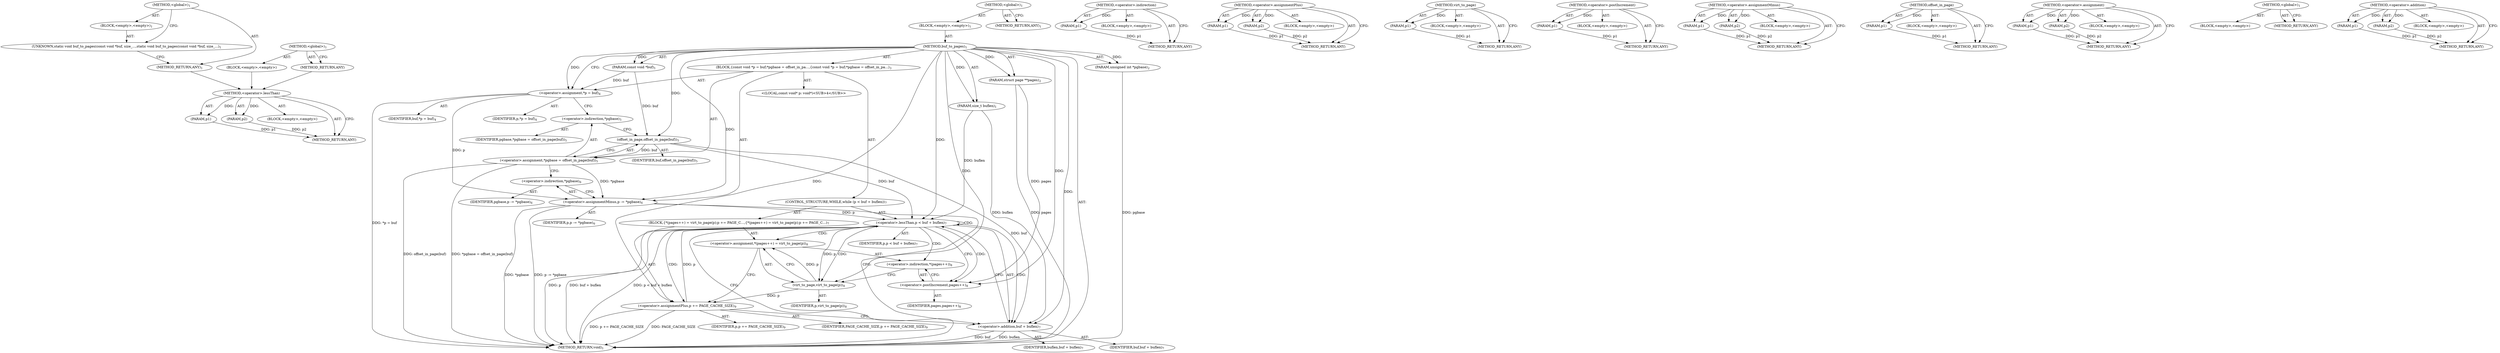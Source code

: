 digraph "&lt;global&gt;" {
vulnerable_84 [label=<(METHOD,&lt;operator&gt;.lessThan)>];
vulnerable_85 [label=<(PARAM,p1)>];
vulnerable_86 [label=<(PARAM,p2)>];
vulnerable_87 [label=<(BLOCK,&lt;empty&gt;,&lt;empty&gt;)>];
vulnerable_88 [label=<(METHOD_RETURN,ANY)>];
vulnerable_6 [label=<(METHOD,&lt;global&gt;)<SUB>1</SUB>>];
vulnerable_7 [label=<(BLOCK,&lt;empty&gt;,&lt;empty&gt;)<SUB>1</SUB>>];
vulnerable_8 [label=<(METHOD,buf_to_pages)<SUB>1</SUB>>];
vulnerable_9 [label=<(PARAM,const void *buf)<SUB>1</SUB>>];
vulnerable_10 [label=<(PARAM,size_t buflen)<SUB>1</SUB>>];
vulnerable_11 [label=<(PARAM,struct page **pages)<SUB>2</SUB>>];
vulnerable_12 [label=<(PARAM,unsigned int *pgbase)<SUB>2</SUB>>];
vulnerable_13 [label=<(BLOCK,{
	const void *p = buf;
	*pgbase = offset_in_pa...,{
	const void *p = buf;
	*pgbase = offset_in_pa...)<SUB>3</SUB>>];
vulnerable_14 [label="<(LOCAL,const void* p: void*)<SUB>4</SUB>>"];
vulnerable_15 [label=<(&lt;operator&gt;.assignment,*p = buf)<SUB>4</SUB>>];
vulnerable_16 [label=<(IDENTIFIER,p,*p = buf)<SUB>4</SUB>>];
vulnerable_17 [label=<(IDENTIFIER,buf,*p = buf)<SUB>4</SUB>>];
vulnerable_18 [label=<(&lt;operator&gt;.assignment,*pgbase = offset_in_page(buf))<SUB>5</SUB>>];
vulnerable_19 [label=<(&lt;operator&gt;.indirection,*pgbase)<SUB>5</SUB>>];
vulnerable_20 [label=<(IDENTIFIER,pgbase,*pgbase = offset_in_page(buf))<SUB>5</SUB>>];
vulnerable_21 [label=<(offset_in_page,offset_in_page(buf))<SUB>5</SUB>>];
vulnerable_22 [label=<(IDENTIFIER,buf,offset_in_page(buf))<SUB>5</SUB>>];
vulnerable_23 [label=<(&lt;operator&gt;.assignmentMinus,p -= *pgbase)<SUB>6</SUB>>];
vulnerable_24 [label=<(IDENTIFIER,p,p -= *pgbase)<SUB>6</SUB>>];
vulnerable_25 [label=<(&lt;operator&gt;.indirection,*pgbase)<SUB>6</SUB>>];
vulnerable_26 [label=<(IDENTIFIER,pgbase,p -= *pgbase)<SUB>6</SUB>>];
vulnerable_27 [label=<(CONTROL_STRUCTURE,WHILE,while (p &lt; buf + buflen))<SUB>7</SUB>>];
vulnerable_28 [label=<(&lt;operator&gt;.lessThan,p &lt; buf + buflen)<SUB>7</SUB>>];
vulnerable_29 [label=<(IDENTIFIER,p,p &lt; buf + buflen)<SUB>7</SUB>>];
vulnerable_30 [label=<(&lt;operator&gt;.addition,buf + buflen)<SUB>7</SUB>>];
vulnerable_31 [label=<(IDENTIFIER,buf,buf + buflen)<SUB>7</SUB>>];
vulnerable_32 [label=<(IDENTIFIER,buflen,buf + buflen)<SUB>7</SUB>>];
vulnerable_33 [label=<(BLOCK,{
		*(pages++) = virt_to_page(p);
		p += PAGE_C...,{
		*(pages++) = virt_to_page(p);
		p += PAGE_C...)<SUB>7</SUB>>];
vulnerable_34 [label=<(&lt;operator&gt;.assignment,*(pages++) = virt_to_page(p))<SUB>8</SUB>>];
vulnerable_35 [label=<(&lt;operator&gt;.indirection,*(pages++))<SUB>8</SUB>>];
vulnerable_36 [label=<(&lt;operator&gt;.postIncrement,pages++)<SUB>8</SUB>>];
vulnerable_37 [label=<(IDENTIFIER,pages,pages++)<SUB>8</SUB>>];
vulnerable_38 [label=<(virt_to_page,virt_to_page(p))<SUB>8</SUB>>];
vulnerable_39 [label=<(IDENTIFIER,p,virt_to_page(p))<SUB>8</SUB>>];
vulnerable_40 [label=<(&lt;operator&gt;.assignmentPlus,p += PAGE_CACHE_SIZE)<SUB>9</SUB>>];
vulnerable_41 [label=<(IDENTIFIER,p,p += PAGE_CACHE_SIZE)<SUB>9</SUB>>];
vulnerable_42 [label=<(IDENTIFIER,PAGE_CACHE_SIZE,p += PAGE_CACHE_SIZE)<SUB>9</SUB>>];
vulnerable_43 [label=<(METHOD_RETURN,void)<SUB>1</SUB>>];
vulnerable_45 [label=<(METHOD_RETURN,ANY)<SUB>1</SUB>>];
vulnerable_71 [label=<(METHOD,&lt;operator&gt;.indirection)>];
vulnerable_72 [label=<(PARAM,p1)>];
vulnerable_73 [label=<(BLOCK,&lt;empty&gt;,&lt;empty&gt;)>];
vulnerable_74 [label=<(METHOD_RETURN,ANY)>];
vulnerable_102 [label=<(METHOD,&lt;operator&gt;.assignmentPlus)>];
vulnerable_103 [label=<(PARAM,p1)>];
vulnerable_104 [label=<(PARAM,p2)>];
vulnerable_105 [label=<(BLOCK,&lt;empty&gt;,&lt;empty&gt;)>];
vulnerable_106 [label=<(METHOD_RETURN,ANY)>];
vulnerable_98 [label=<(METHOD,virt_to_page)>];
vulnerable_99 [label=<(PARAM,p1)>];
vulnerable_100 [label=<(BLOCK,&lt;empty&gt;,&lt;empty&gt;)>];
vulnerable_101 [label=<(METHOD_RETURN,ANY)>];
vulnerable_94 [label=<(METHOD,&lt;operator&gt;.postIncrement)>];
vulnerable_95 [label=<(PARAM,p1)>];
vulnerable_96 [label=<(BLOCK,&lt;empty&gt;,&lt;empty&gt;)>];
vulnerable_97 [label=<(METHOD_RETURN,ANY)>];
vulnerable_79 [label=<(METHOD,&lt;operator&gt;.assignmentMinus)>];
vulnerable_80 [label=<(PARAM,p1)>];
vulnerable_81 [label=<(PARAM,p2)>];
vulnerable_82 [label=<(BLOCK,&lt;empty&gt;,&lt;empty&gt;)>];
vulnerable_83 [label=<(METHOD_RETURN,ANY)>];
vulnerable_75 [label=<(METHOD,offset_in_page)>];
vulnerable_76 [label=<(PARAM,p1)>];
vulnerable_77 [label=<(BLOCK,&lt;empty&gt;,&lt;empty&gt;)>];
vulnerable_78 [label=<(METHOD_RETURN,ANY)>];
vulnerable_66 [label=<(METHOD,&lt;operator&gt;.assignment)>];
vulnerable_67 [label=<(PARAM,p1)>];
vulnerable_68 [label=<(PARAM,p2)>];
vulnerable_69 [label=<(BLOCK,&lt;empty&gt;,&lt;empty&gt;)>];
vulnerable_70 [label=<(METHOD_RETURN,ANY)>];
vulnerable_60 [label=<(METHOD,&lt;global&gt;)<SUB>1</SUB>>];
vulnerable_61 [label=<(BLOCK,&lt;empty&gt;,&lt;empty&gt;)>];
vulnerable_62 [label=<(METHOD_RETURN,ANY)>];
vulnerable_89 [label=<(METHOD,&lt;operator&gt;.addition)>];
vulnerable_90 [label=<(PARAM,p1)>];
vulnerable_91 [label=<(PARAM,p2)>];
vulnerable_92 [label=<(BLOCK,&lt;empty&gt;,&lt;empty&gt;)>];
vulnerable_93 [label=<(METHOD_RETURN,ANY)>];
fixed_6 [label=<(METHOD,&lt;global&gt;)<SUB>1</SUB>>];
fixed_7 [label=<(BLOCK,&lt;empty&gt;,&lt;empty&gt;)<SUB>1</SUB>>];
fixed_8 [label=<(UNKNOWN,static void buf_to_pages(const void *buf, size_...,static void buf_to_pages(const void *buf, size_...)<SUB>1</SUB>>];
fixed_9 [label=<(METHOD_RETURN,ANY)<SUB>1</SUB>>];
fixed_14 [label=<(METHOD,&lt;global&gt;)<SUB>1</SUB>>];
fixed_15 [label=<(BLOCK,&lt;empty&gt;,&lt;empty&gt;)>];
fixed_16 [label=<(METHOD_RETURN,ANY)>];
vulnerable_84 -> vulnerable_85  [key=0, label="AST: "];
vulnerable_84 -> vulnerable_85  [key=1, label="DDG: "];
vulnerable_84 -> vulnerable_87  [key=0, label="AST: "];
vulnerable_84 -> vulnerable_86  [key=0, label="AST: "];
vulnerable_84 -> vulnerable_86  [key=1, label="DDG: "];
vulnerable_84 -> vulnerable_88  [key=0, label="AST: "];
vulnerable_84 -> vulnerable_88  [key=1, label="CFG: "];
vulnerable_85 -> vulnerable_88  [key=0, label="DDG: p1"];
vulnerable_86 -> vulnerable_88  [key=0, label="DDG: p2"];
vulnerable_6 -> vulnerable_7  [key=0, label="AST: "];
vulnerable_6 -> vulnerable_45  [key=0, label="AST: "];
vulnerable_6 -> vulnerable_45  [key=1, label="CFG: "];
vulnerable_7 -> vulnerable_8  [key=0, label="AST: "];
vulnerable_8 -> vulnerable_9  [key=0, label="AST: "];
vulnerable_8 -> vulnerable_9  [key=1, label="DDG: "];
vulnerable_8 -> vulnerable_10  [key=0, label="AST: "];
vulnerable_8 -> vulnerable_10  [key=1, label="DDG: "];
vulnerable_8 -> vulnerable_11  [key=0, label="AST: "];
vulnerable_8 -> vulnerable_11  [key=1, label="DDG: "];
vulnerable_8 -> vulnerable_12  [key=0, label="AST: "];
vulnerable_8 -> vulnerable_12  [key=1, label="DDG: "];
vulnerable_8 -> vulnerable_13  [key=0, label="AST: "];
vulnerable_8 -> vulnerable_43  [key=0, label="AST: "];
vulnerable_8 -> vulnerable_15  [key=0, label="CFG: "];
vulnerable_8 -> vulnerable_15  [key=1, label="DDG: "];
vulnerable_8 -> vulnerable_23  [key=0, label="DDG: "];
vulnerable_8 -> vulnerable_21  [key=0, label="DDG: "];
vulnerable_8 -> vulnerable_28  [key=0, label="DDG: "];
vulnerable_8 -> vulnerable_40  [key=0, label="DDG: "];
vulnerable_8 -> vulnerable_30  [key=0, label="DDG: "];
vulnerable_8 -> vulnerable_38  [key=0, label="DDG: "];
vulnerable_8 -> vulnerable_36  [key=0, label="DDG: "];
vulnerable_9 -> vulnerable_15  [key=0, label="DDG: buf"];
vulnerable_9 -> vulnerable_21  [key=0, label="DDG: buf"];
vulnerable_10 -> vulnerable_28  [key=0, label="DDG: buflen"];
vulnerable_10 -> vulnerable_30  [key=0, label="DDG: buflen"];
vulnerable_11 -> vulnerable_43  [key=0, label="DDG: pages"];
vulnerable_11 -> vulnerable_36  [key=0, label="DDG: pages"];
vulnerable_12 -> vulnerable_43  [key=0, label="DDG: pgbase"];
vulnerable_13 -> vulnerable_14  [key=0, label="AST: "];
vulnerable_13 -> vulnerable_15  [key=0, label="AST: "];
vulnerable_13 -> vulnerable_18  [key=0, label="AST: "];
vulnerable_13 -> vulnerable_23  [key=0, label="AST: "];
vulnerable_13 -> vulnerable_27  [key=0, label="AST: "];
vulnerable_15 -> vulnerable_16  [key=0, label="AST: "];
vulnerable_15 -> vulnerable_17  [key=0, label="AST: "];
vulnerable_15 -> vulnerable_19  [key=0, label="CFG: "];
vulnerable_15 -> vulnerable_43  [key=0, label="DDG: *p = buf"];
vulnerable_15 -> vulnerable_23  [key=0, label="DDG: p"];
vulnerable_18 -> vulnerable_19  [key=0, label="AST: "];
vulnerable_18 -> vulnerable_21  [key=0, label="AST: "];
vulnerable_18 -> vulnerable_25  [key=0, label="CFG: "];
vulnerable_18 -> vulnerable_43  [key=0, label="DDG: offset_in_page(buf)"];
vulnerable_18 -> vulnerable_43  [key=1, label="DDG: *pgbase = offset_in_page(buf)"];
vulnerable_18 -> vulnerable_23  [key=0, label="DDG: *pgbase"];
vulnerable_19 -> vulnerable_20  [key=0, label="AST: "];
vulnerable_19 -> vulnerable_21  [key=0, label="CFG: "];
vulnerable_21 -> vulnerable_22  [key=0, label="AST: "];
vulnerable_21 -> vulnerable_18  [key=0, label="CFG: "];
vulnerable_21 -> vulnerable_18  [key=1, label="DDG: buf"];
vulnerable_21 -> vulnerable_28  [key=0, label="DDG: buf"];
vulnerable_21 -> vulnerable_30  [key=0, label="DDG: buf"];
vulnerable_23 -> vulnerable_24  [key=0, label="AST: "];
vulnerable_23 -> vulnerable_25  [key=0, label="AST: "];
vulnerable_23 -> vulnerable_30  [key=0, label="CFG: "];
vulnerable_23 -> vulnerable_43  [key=0, label="DDG: *pgbase"];
vulnerable_23 -> vulnerable_43  [key=1, label="DDG: p -= *pgbase"];
vulnerable_23 -> vulnerable_28  [key=0, label="DDG: p"];
vulnerable_25 -> vulnerable_26  [key=0, label="AST: "];
vulnerable_25 -> vulnerable_23  [key=0, label="CFG: "];
vulnerable_27 -> vulnerable_28  [key=0, label="AST: "];
vulnerable_27 -> vulnerable_33  [key=0, label="AST: "];
vulnerable_28 -> vulnerable_29  [key=0, label="AST: "];
vulnerable_28 -> vulnerable_30  [key=0, label="AST: "];
vulnerable_28 -> vulnerable_30  [key=1, label="CDG: "];
vulnerable_28 -> vulnerable_43  [key=0, label="CFG: "];
vulnerable_28 -> vulnerable_43  [key=1, label="DDG: p"];
vulnerable_28 -> vulnerable_43  [key=2, label="DDG: buf + buflen"];
vulnerable_28 -> vulnerable_43  [key=3, label="DDG: p &lt; buf + buflen"];
vulnerable_28 -> vulnerable_36  [key=0, label="CFG: "];
vulnerable_28 -> vulnerable_36  [key=1, label="CDG: "];
vulnerable_28 -> vulnerable_38  [key=0, label="DDG: p"];
vulnerable_28 -> vulnerable_38  [key=1, label="CDG: "];
vulnerable_28 -> vulnerable_40  [key=0, label="CDG: "];
vulnerable_28 -> vulnerable_34  [key=0, label="CDG: "];
vulnerable_28 -> vulnerable_28  [key=0, label="CDG: "];
vulnerable_28 -> vulnerable_35  [key=0, label="CDG: "];
vulnerable_30 -> vulnerable_31  [key=0, label="AST: "];
vulnerable_30 -> vulnerable_32  [key=0, label="AST: "];
vulnerable_30 -> vulnerable_28  [key=0, label="CFG: "];
vulnerable_30 -> vulnerable_43  [key=0, label="DDG: buf"];
vulnerable_30 -> vulnerable_43  [key=1, label="DDG: buflen"];
vulnerable_33 -> vulnerable_34  [key=0, label="AST: "];
vulnerable_33 -> vulnerable_40  [key=0, label="AST: "];
vulnerable_34 -> vulnerable_35  [key=0, label="AST: "];
vulnerable_34 -> vulnerable_38  [key=0, label="AST: "];
vulnerable_34 -> vulnerable_40  [key=0, label="CFG: "];
vulnerable_35 -> vulnerable_36  [key=0, label="AST: "];
vulnerable_35 -> vulnerable_38  [key=0, label="CFG: "];
vulnerable_36 -> vulnerable_37  [key=0, label="AST: "];
vulnerable_36 -> vulnerable_35  [key=0, label="CFG: "];
vulnerable_38 -> vulnerable_39  [key=0, label="AST: "];
vulnerable_38 -> vulnerable_34  [key=0, label="CFG: "];
vulnerable_38 -> vulnerable_34  [key=1, label="DDG: p"];
vulnerable_38 -> vulnerable_40  [key=0, label="DDG: p"];
vulnerable_40 -> vulnerable_41  [key=0, label="AST: "];
vulnerable_40 -> vulnerable_42  [key=0, label="AST: "];
vulnerable_40 -> vulnerable_30  [key=0, label="CFG: "];
vulnerable_40 -> vulnerable_43  [key=0, label="DDG: p += PAGE_CACHE_SIZE"];
vulnerable_40 -> vulnerable_43  [key=1, label="DDG: PAGE_CACHE_SIZE"];
vulnerable_40 -> vulnerable_28  [key=0, label="DDG: p"];
vulnerable_71 -> vulnerable_72  [key=0, label="AST: "];
vulnerable_71 -> vulnerable_72  [key=1, label="DDG: "];
vulnerable_71 -> vulnerable_73  [key=0, label="AST: "];
vulnerable_71 -> vulnerable_74  [key=0, label="AST: "];
vulnerable_71 -> vulnerable_74  [key=1, label="CFG: "];
vulnerable_72 -> vulnerable_74  [key=0, label="DDG: p1"];
vulnerable_102 -> vulnerable_103  [key=0, label="AST: "];
vulnerable_102 -> vulnerable_103  [key=1, label="DDG: "];
vulnerable_102 -> vulnerable_105  [key=0, label="AST: "];
vulnerable_102 -> vulnerable_104  [key=0, label="AST: "];
vulnerable_102 -> vulnerable_104  [key=1, label="DDG: "];
vulnerable_102 -> vulnerable_106  [key=0, label="AST: "];
vulnerable_102 -> vulnerable_106  [key=1, label="CFG: "];
vulnerable_103 -> vulnerable_106  [key=0, label="DDG: p1"];
vulnerable_104 -> vulnerable_106  [key=0, label="DDG: p2"];
vulnerable_98 -> vulnerable_99  [key=0, label="AST: "];
vulnerable_98 -> vulnerable_99  [key=1, label="DDG: "];
vulnerable_98 -> vulnerable_100  [key=0, label="AST: "];
vulnerable_98 -> vulnerable_101  [key=0, label="AST: "];
vulnerable_98 -> vulnerable_101  [key=1, label="CFG: "];
vulnerable_99 -> vulnerable_101  [key=0, label="DDG: p1"];
vulnerable_94 -> vulnerable_95  [key=0, label="AST: "];
vulnerable_94 -> vulnerable_95  [key=1, label="DDG: "];
vulnerable_94 -> vulnerable_96  [key=0, label="AST: "];
vulnerable_94 -> vulnerable_97  [key=0, label="AST: "];
vulnerable_94 -> vulnerable_97  [key=1, label="CFG: "];
vulnerable_95 -> vulnerable_97  [key=0, label="DDG: p1"];
vulnerable_79 -> vulnerable_80  [key=0, label="AST: "];
vulnerable_79 -> vulnerable_80  [key=1, label="DDG: "];
vulnerable_79 -> vulnerable_82  [key=0, label="AST: "];
vulnerable_79 -> vulnerable_81  [key=0, label="AST: "];
vulnerable_79 -> vulnerable_81  [key=1, label="DDG: "];
vulnerable_79 -> vulnerable_83  [key=0, label="AST: "];
vulnerable_79 -> vulnerable_83  [key=1, label="CFG: "];
vulnerable_80 -> vulnerable_83  [key=0, label="DDG: p1"];
vulnerable_81 -> vulnerable_83  [key=0, label="DDG: p2"];
vulnerable_75 -> vulnerable_76  [key=0, label="AST: "];
vulnerable_75 -> vulnerable_76  [key=1, label="DDG: "];
vulnerable_75 -> vulnerable_77  [key=0, label="AST: "];
vulnerable_75 -> vulnerable_78  [key=0, label="AST: "];
vulnerable_75 -> vulnerable_78  [key=1, label="CFG: "];
vulnerable_76 -> vulnerable_78  [key=0, label="DDG: p1"];
vulnerable_66 -> vulnerable_67  [key=0, label="AST: "];
vulnerable_66 -> vulnerable_67  [key=1, label="DDG: "];
vulnerable_66 -> vulnerable_69  [key=0, label="AST: "];
vulnerable_66 -> vulnerable_68  [key=0, label="AST: "];
vulnerable_66 -> vulnerable_68  [key=1, label="DDG: "];
vulnerable_66 -> vulnerable_70  [key=0, label="AST: "];
vulnerable_66 -> vulnerable_70  [key=1, label="CFG: "];
vulnerable_67 -> vulnerable_70  [key=0, label="DDG: p1"];
vulnerable_68 -> vulnerable_70  [key=0, label="DDG: p2"];
vulnerable_60 -> vulnerable_61  [key=0, label="AST: "];
vulnerable_60 -> vulnerable_62  [key=0, label="AST: "];
vulnerable_60 -> vulnerable_62  [key=1, label="CFG: "];
vulnerable_89 -> vulnerable_90  [key=0, label="AST: "];
vulnerable_89 -> vulnerable_90  [key=1, label="DDG: "];
vulnerable_89 -> vulnerable_92  [key=0, label="AST: "];
vulnerable_89 -> vulnerable_91  [key=0, label="AST: "];
vulnerable_89 -> vulnerable_91  [key=1, label="DDG: "];
vulnerable_89 -> vulnerable_93  [key=0, label="AST: "];
vulnerable_89 -> vulnerable_93  [key=1, label="CFG: "];
vulnerable_90 -> vulnerable_93  [key=0, label="DDG: p1"];
vulnerable_91 -> vulnerable_93  [key=0, label="DDG: p2"];
fixed_6 -> fixed_7  [key=0, label="AST: "];
fixed_6 -> fixed_9  [key=0, label="AST: "];
fixed_6 -> fixed_8  [key=0, label="CFG: "];
fixed_7 -> fixed_8  [key=0, label="AST: "];
fixed_8 -> fixed_9  [key=0, label="CFG: "];
fixed_9 -> vulnerable_84  [key=0];
fixed_14 -> fixed_15  [key=0, label="AST: "];
fixed_14 -> fixed_16  [key=0, label="AST: "];
fixed_14 -> fixed_16  [key=1, label="CFG: "];
fixed_15 -> vulnerable_84  [key=0];
fixed_16 -> vulnerable_84  [key=0];
}
